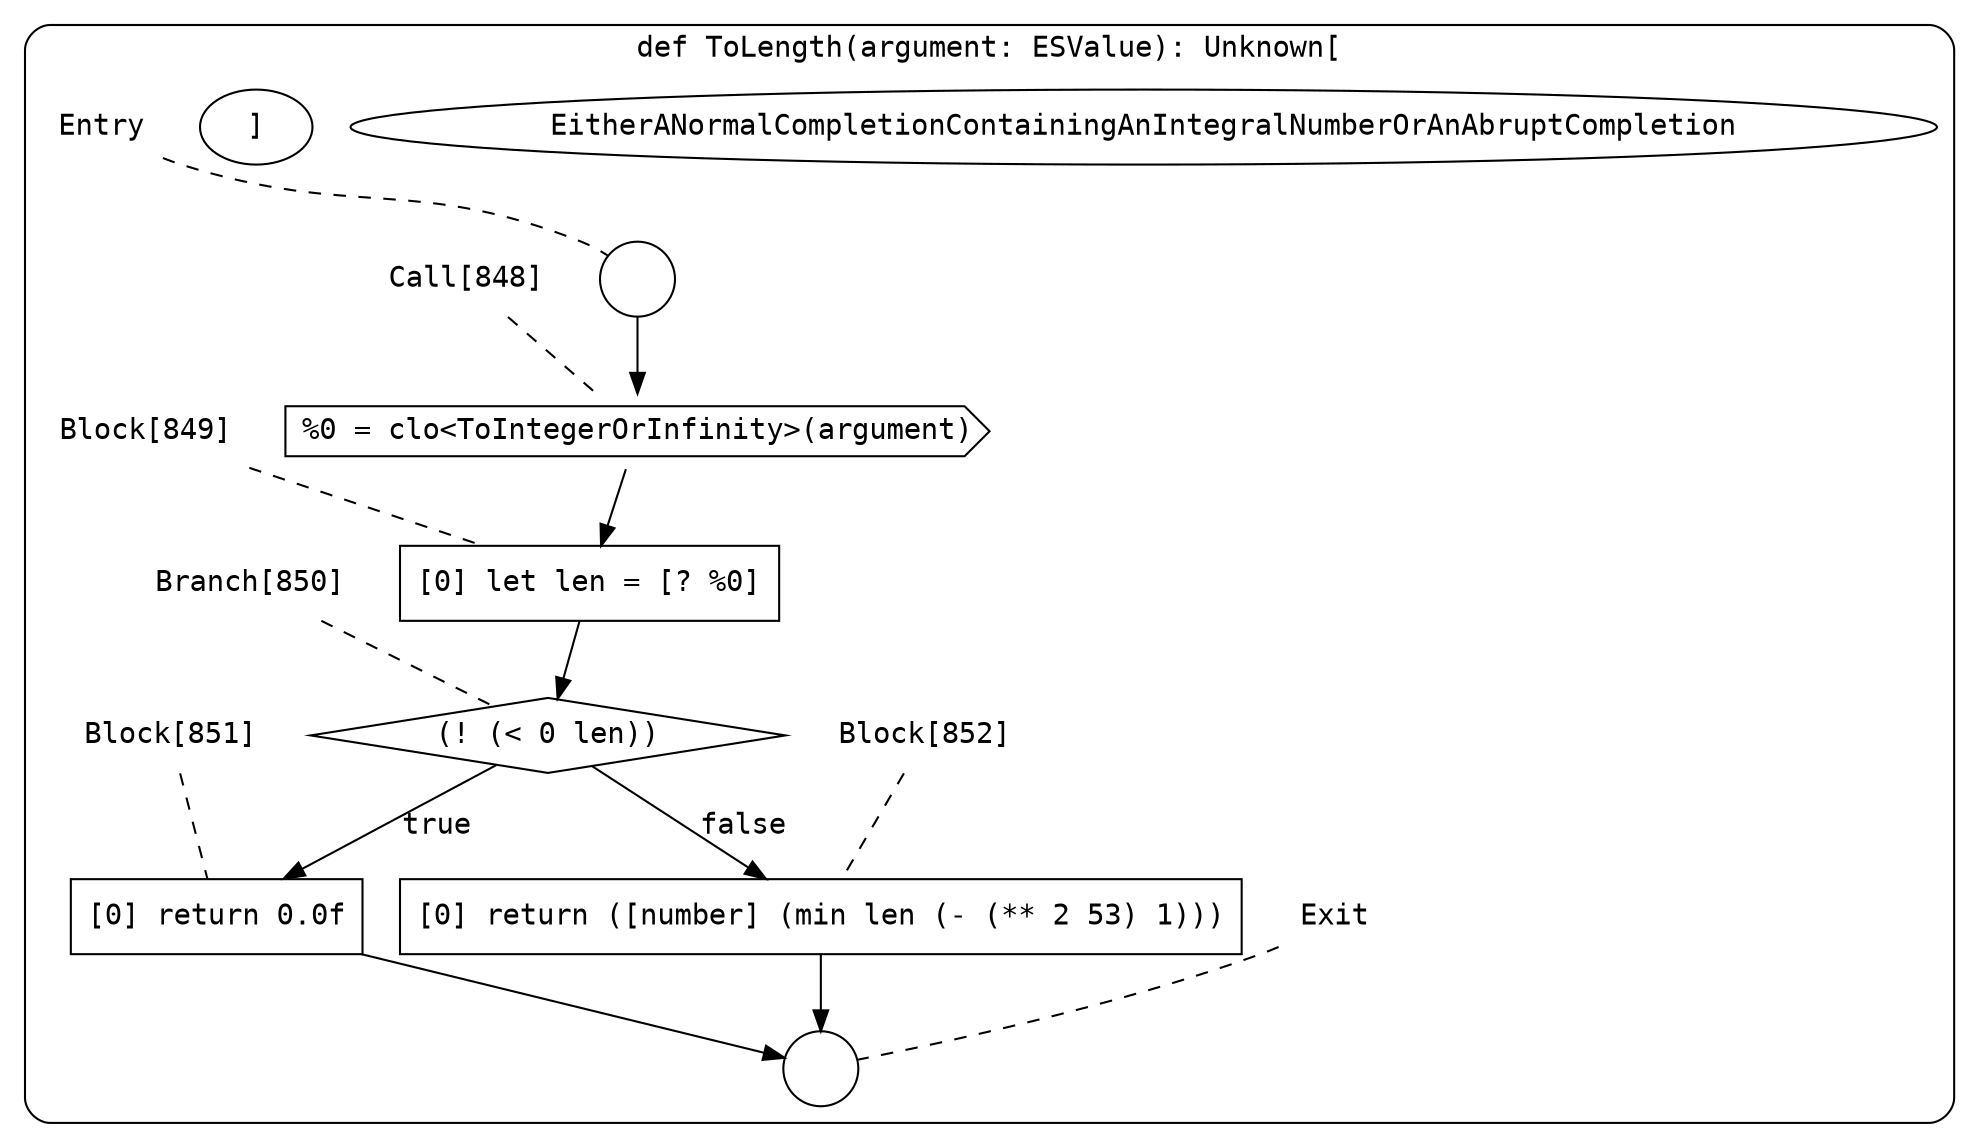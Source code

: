 digraph {
  graph [fontname = "Consolas"]
  node [fontname = "Consolas"]
  edge [fontname = "Consolas"]
  subgraph cluster111 {
    label = "def ToLength(argument: ESValue): Unknown["EitherANormalCompletionContainingAnIntegralNumberOrAnAbruptCompletion"]"
    style = rounded
    cluster111_entry_name [shape=none, label=<<font color="black">Entry</font>>]
    cluster111_entry_name -> cluster111_entry [arrowhead=none, color="black", style=dashed]
    cluster111_entry [shape=circle label=" " color="black" fillcolor="white" style=filled]
    cluster111_entry -> node848 [color="black"]
    cluster111_exit_name [shape=none, label=<<font color="black">Exit</font>>]
    cluster111_exit_name -> cluster111_exit [arrowhead=none, color="black", style=dashed]
    cluster111_exit [shape=circle label=" " color="black" fillcolor="white" style=filled]
    node848_name [shape=none, label=<<font color="black">Call[848]</font>>]
    node848_name -> node848 [arrowhead=none, color="black", style=dashed]
    node848 [shape=cds, label=<<font color="black">%0 = clo&lt;ToIntegerOrInfinity&gt;(argument)</font>> color="black" fillcolor="white", style=filled]
    node848 -> node849 [color="black"]
    node849_name [shape=none, label=<<font color="black">Block[849]</font>>]
    node849_name -> node849 [arrowhead=none, color="black", style=dashed]
    node849 [shape=box, label=<<font color="black">[0] let len = [? %0]<BR ALIGN="LEFT"/></font>> color="black" fillcolor="white", style=filled]
    node849 -> node850 [color="black"]
    node850_name [shape=none, label=<<font color="black">Branch[850]</font>>]
    node850_name -> node850 [arrowhead=none, color="black", style=dashed]
    node850 [shape=diamond, label=<<font color="black">(! (&lt; 0 len))</font>> color="black" fillcolor="white", style=filled]
    node850 -> node851 [label=<<font color="black">true</font>> color="black"]
    node850 -> node852 [label=<<font color="black">false</font>> color="black"]
    node851_name [shape=none, label=<<font color="black">Block[851]</font>>]
    node851_name -> node851 [arrowhead=none, color="black", style=dashed]
    node851 [shape=box, label=<<font color="black">[0] return 0.0f<BR ALIGN="LEFT"/></font>> color="black" fillcolor="white", style=filled]
    node851 -> cluster111_exit [color="black"]
    node852_name [shape=none, label=<<font color="black">Block[852]</font>>]
    node852_name -> node852 [arrowhead=none, color="black", style=dashed]
    node852 [shape=box, label=<<font color="black">[0] return ([number] (min len (- (** 2 53) 1)))<BR ALIGN="LEFT"/></font>> color="black" fillcolor="white", style=filled]
    node852 -> cluster111_exit [color="black"]
  }
}